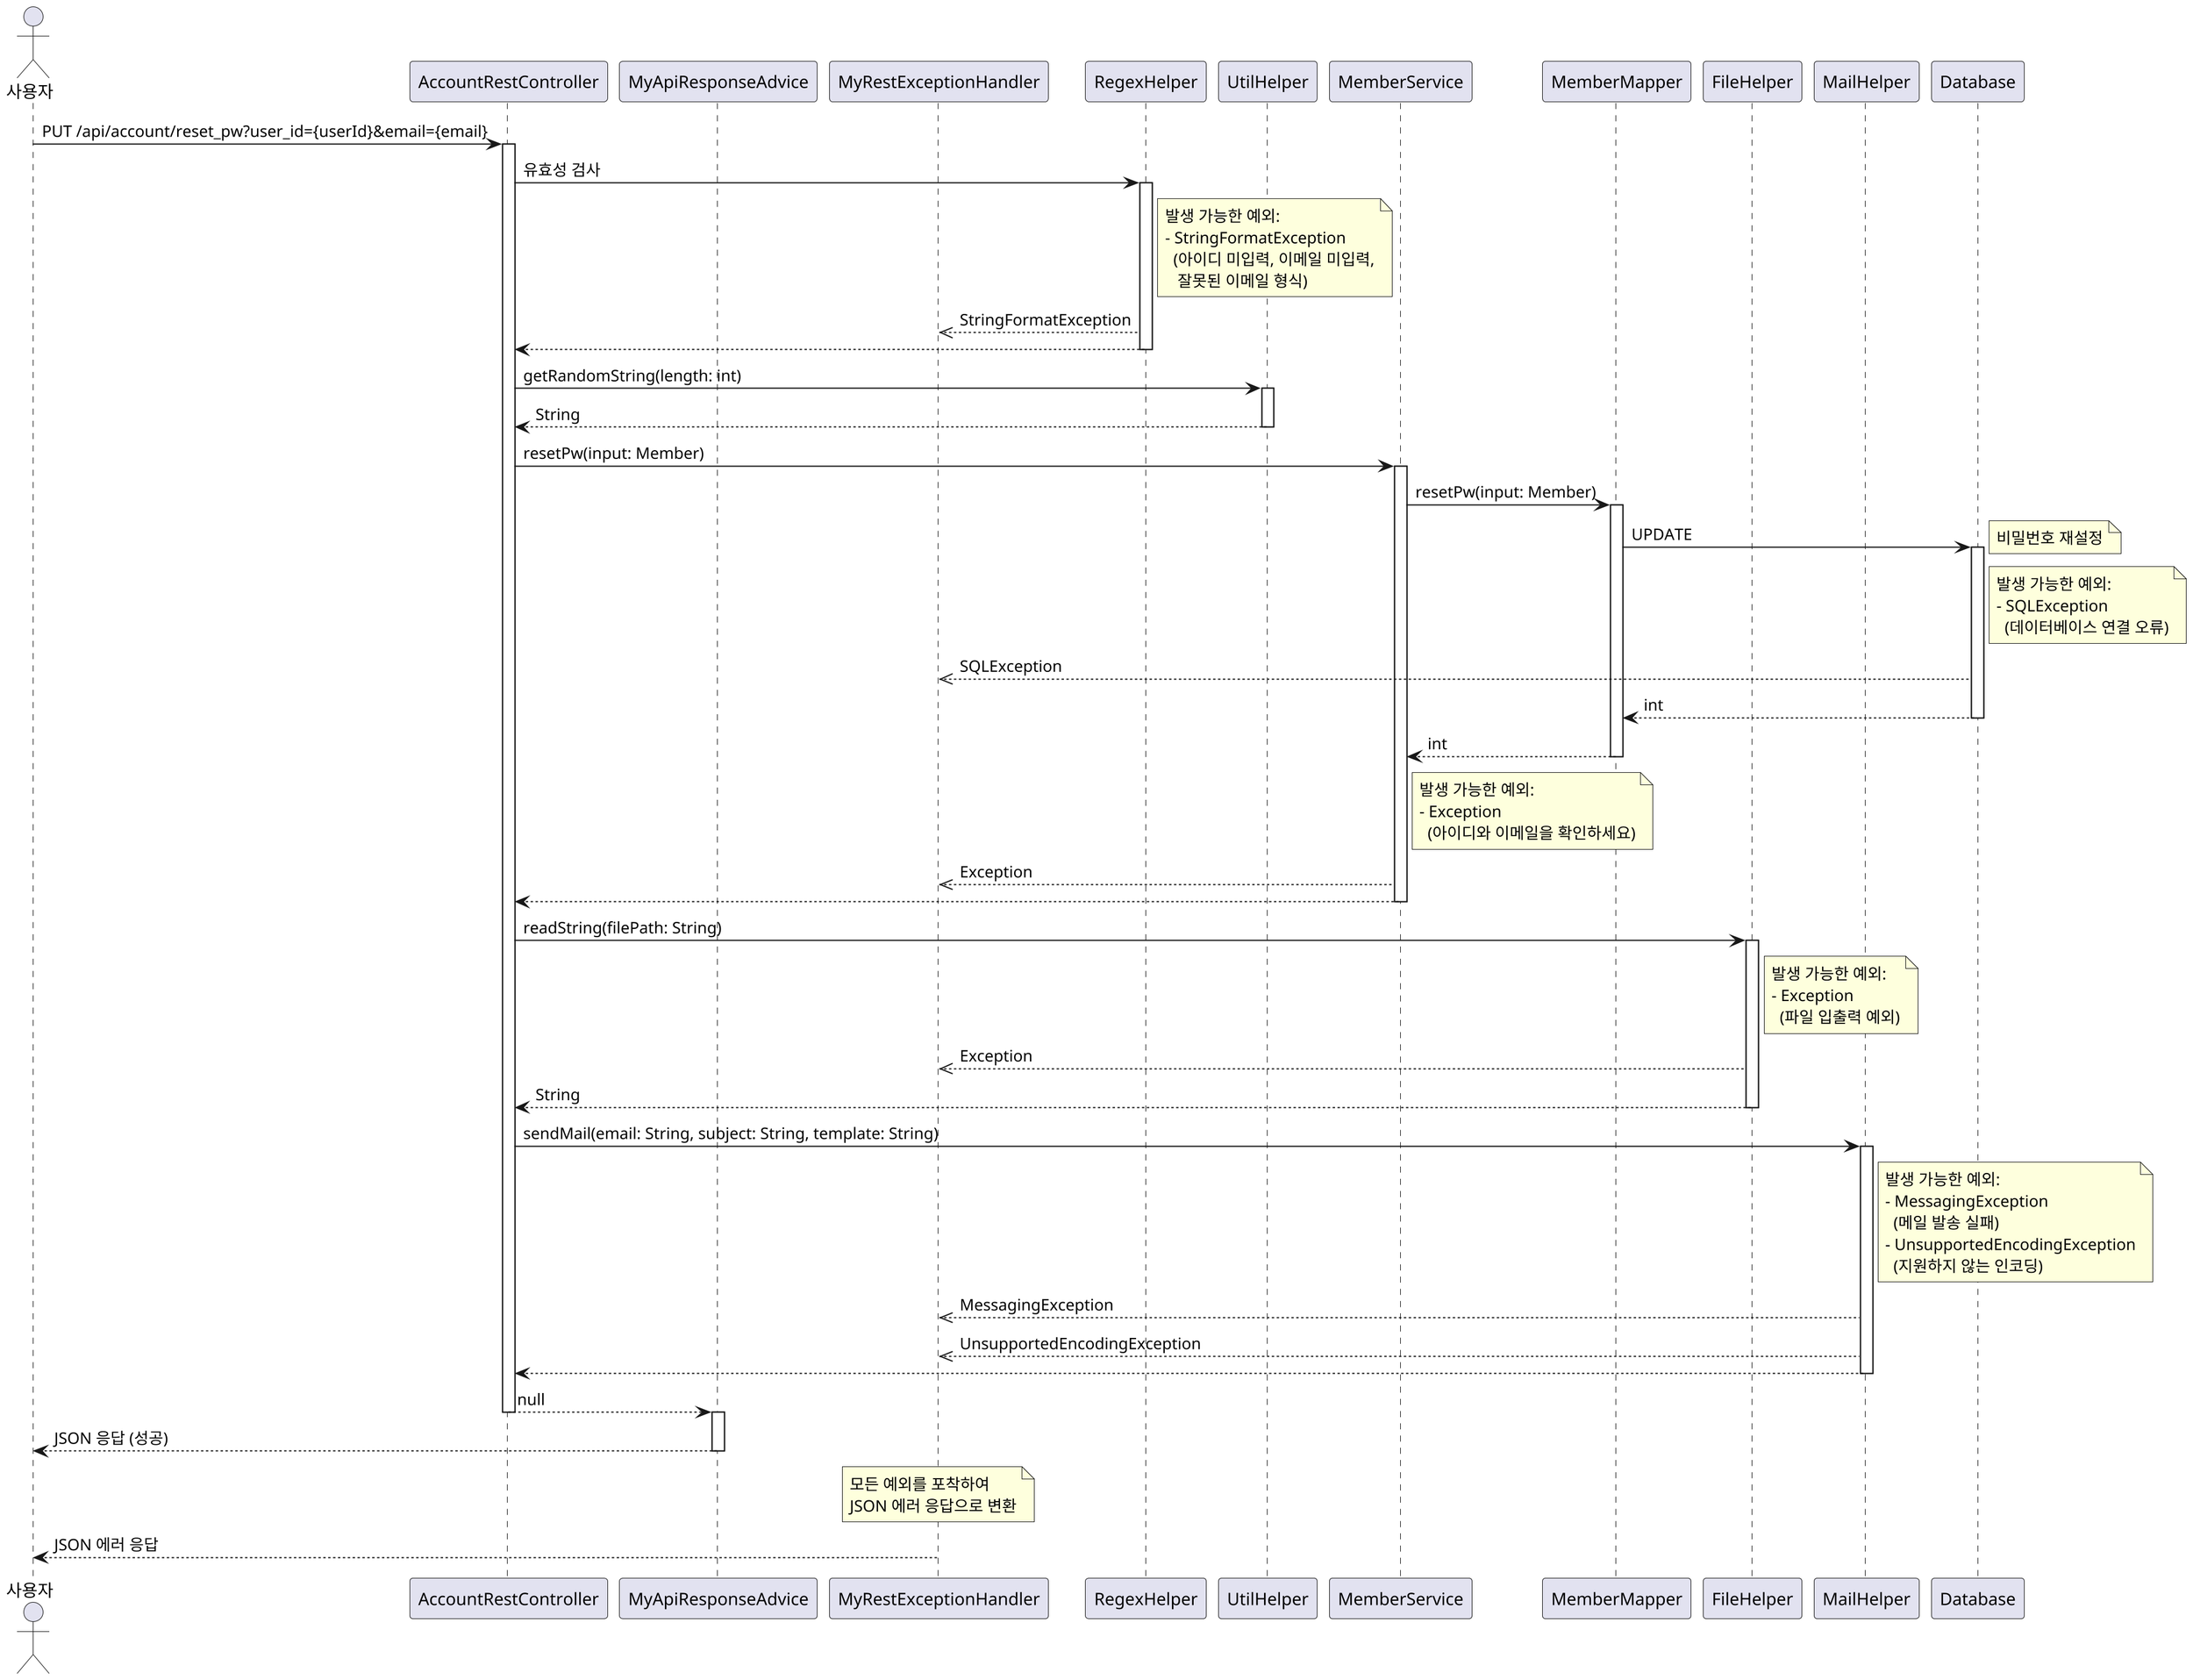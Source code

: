 @startuml
skinparam dpi 200

actor Actor as "사용자"
participant AccountRestController
participant MyApiResponseAdvice
participant MyRestExceptionHandler
participant RegexHelper
participant UtilHelper
participant MemberService
participant MemberMapper
participant FileHelper
participant MailHelper
participant Database

Actor -> AccountRestController: PUT /api/account/reset_pw?user_id={userId}&email={email}
activate AccountRestController
' note right: @SessionCheckHelper(enable = false)

AccountRestController -> RegexHelper: 유효성 검사
activate RegexHelper
note right of RegexHelper: 발생 가능한 예외:\n- StringFormatException\n  (아이디 미입력, 이메일 미입력,\n   잘못된 이메일 형식)
RegexHelper -->> MyRestExceptionHandler: StringFormatException
RegexHelper --> AccountRestController
deactivate RegexHelper

AccountRestController -> UtilHelper: getRandomString(length: int)
activate UtilHelper
UtilHelper --> AccountRestController: String
deactivate UtilHelper

AccountRestController -> MemberService: resetPw(input: Member)
activate MemberService
MemberService -> MemberMapper: resetPw(input: Member)
activate MemberMapper
MemberMapper -> Database: UPDATE
activate Database
note right: 비밀번호 재설정
note right of Database: 발생 가능한 예외:\n- SQLException\n  (데이터베이스 연결 오류)
Database -->> MyRestExceptionHandler: SQLException
Database --> MemberMapper: int
deactivate Database
MemberMapper --> MemberService: int
deactivate MemberMapper
note right of MemberService: 발생 가능한 예외:\n- Exception\n  (아이디와 이메일을 확인하세요)
MemberService -->> MyRestExceptionHandler: Exception
MemberService --> AccountRestController
deactivate MemberService

AccountRestController -> FileHelper: readString(filePath: String)
activate FileHelper
note right of FileHelper: 발생 가능한 예외:\n- Exception\n  (파일 입출력 예외)
FileHelper -->> MyRestExceptionHandler: Exception
FileHelper --> AccountRestController: String
deactivate FileHelper

AccountRestController -> MailHelper: sendMail(email: String, subject: String, template: String)
activate MailHelper
note right of MailHelper: 발생 가능한 예외:\n- MessagingException\n  (메일 발송 실패)\n- UnsupportedEncodingException\n  (지원하지 않는 인코딩)
MailHelper -->> MyRestExceptionHandler: MessagingException
MailHelper -->> MyRestExceptionHandler: UnsupportedEncodingException
MailHelper --> AccountRestController
deactivate MailHelper

AccountRestController --> MyApiResponseAdvice: null
deactivate AccountRestController
activate MyApiResponseAdvice
MyApiResponseAdvice --> Actor: JSON 응답 (성공)
deactivate MyApiResponseAdvice

note over MyRestExceptionHandler: 모든 예외를 포착하여\nJSON 에러 응답으로 변환
MyRestExceptionHandler --> Actor: JSON 에러 응답

@enduml
